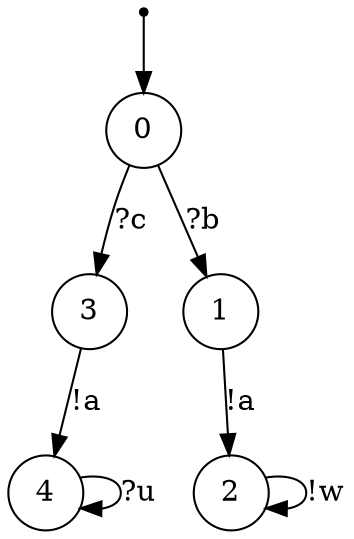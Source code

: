 digraph {
 node [shape=point] ENTRY
 node [shape=circle]
 ENTRY -> 0
0 -> 3 [label="?c"]
3 -> 4 [label="!a"]
4 -> 4 [label="?u"]
0 -> 1 [label="?b"]
1 -> 2 [label="!a"]
2 -> 2 [label="!w"]
}